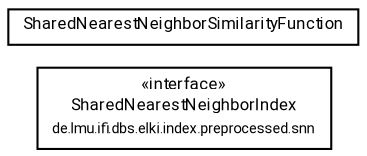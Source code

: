 #!/usr/local/bin/dot
#
# Class diagram 
# Generated by UMLGraph version R5_7_2-60-g0e99a6 (http://www.spinellis.gr/umlgraph/)
#

digraph G {
	graph [fontnames="svg"]
	edge [fontname="Roboto",fontsize=7,labelfontname="Roboto",labelfontsize=7,color="black"];
	node [fontname="Roboto",fontcolor="black",fontsize=8,shape=plaintext,margin=0,width=0,height=0];
	nodesep=0.15;
	ranksep=0.25;
	rankdir=LR;
	// de.lmu.ifi.dbs.elki.index.preprocessed.snn.SharedNearestNeighborIndex<O>
	c9299502 [label=<<table title="de.lmu.ifi.dbs.elki.index.preprocessed.snn.SharedNearestNeighborIndex" border="0" cellborder="1" cellspacing="0" cellpadding="2" href="../../index/preprocessed/snn/SharedNearestNeighborIndex.html" target="_parent">
		<tr><td><table border="0" cellspacing="0" cellpadding="1">
		<tr><td align="center" balign="center"> &#171;interface&#187; </td></tr>
		<tr><td align="center" balign="center"> <font face="Roboto">SharedNearestNeighborIndex</font> </td></tr>
		<tr><td align="center" balign="center"> <font face="Roboto" point-size="7.0">de.lmu.ifi.dbs.elki.index.preprocessed.snn</font> </td></tr>
		</table></td></tr>
		</table>>, URL="../../index/preprocessed/snn/SharedNearestNeighborIndex.html"];
	// de.lmu.ifi.dbs.elki.distance.similarityfunction.SharedNearestNeighborSimilarityFunction<O>
	c9299514 [label=<<table title="de.lmu.ifi.dbs.elki.distance.similarityfunction.SharedNearestNeighborSimilarityFunction" border="0" cellborder="1" cellspacing="0" cellpadding="2" href="SharedNearestNeighborSimilarityFunction.html" target="_parent">
		<tr><td><table border="0" cellspacing="0" cellpadding="1">
		<tr><td align="center" balign="center"> <font face="Roboto">SharedNearestNeighborSimilarityFunction</font> </td></tr>
		</table></td></tr>
		</table>>, URL="SharedNearestNeighborSimilarityFunction.html"];
}

